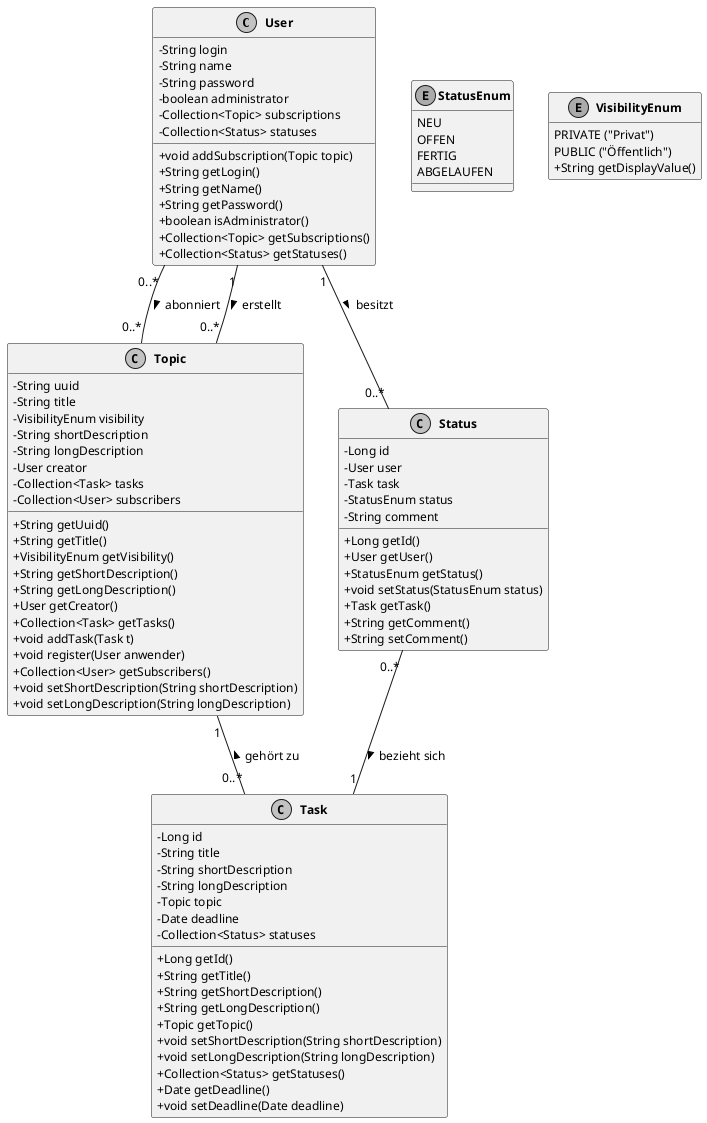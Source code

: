 @startuml

' Layout
skinparam classAttributeIconSize 0
skinparam monochrome true
skinparam shadowing false
skinparam DefaultFontName arial
skinparam DefaultFontSize 12
skinparam ClassFontStyle bold
hide empty fields

' Assoziationen
User "0..*" -- "0..*" Topic : > abonniert
User "1" -- "0..*" Topic : > erstellt
User "1" -- "0..*" Status : > besitzt
Topic "1" -- "0..*" Task : < gehört zu
Status "0..*" -- "1" Task : > bezieht sich

' Klassen
class Status [[java:edu.hm.cs.katz.swt2.agenda.persistence.Status]] {
	-Long id
	-User user
	-Task task
	-StatusEnum status
	-String comment
	+Long getId()
	+User getUser()
	+StatusEnum getStatus()
	+void setStatus(StatusEnum status)
	+Task getTask()
	+String getComment()
	+String setComment()
}

class Task [[java:edu.hm.cs.katz.swt2.agenda.persistence.Task]] {
	-Long id
	-String title
	-String shortDescription
	-String longDescription
	-Topic topic
	-Date deadline
	-Collection<Status> statuses
	+Long getId()
	+String getTitle()
	+String getShortDescription()
	+String getLongDescription()
	+Topic getTopic()
	+void setShortDescription(String shortDescription)
	+void setLongDescription(String longDescription)
	+Collection<Status> getStatuses()
	+Date getDeadline()
	+void setDeadline(Date deadline)
}

class User [[java:edu.hm.cs.katz.swt2.agenda.persistence.User]] {
	-String login
	-String name
	-String password
	-boolean administrator
	-Collection<Topic> subscriptions
	-Collection<Status> statuses
	+void addSubscription(Topic topic)
	+String getLogin()
	+String getName()
	+String getPassword()
	+boolean isAdministrator()
	+Collection<Topic> getSubscriptions()
	+Collection<Status> getStatuses()
}

class Topic [[java:edu.hm.cs.katz.swt2.agenda.persistence.Topic]] {
	-String uuid
	-String title
	-VisibilityEnum visibility
	-String shortDescription
	-String longDescription
	-User creator
	-Collection<Task> tasks
	-Collection<User> subscribers
	+String getUuid()
	+String getTitle()
	+VisibilityEnum getVisibility()
	+String getShortDescription()
	+String getLongDescription()
	+User getCreator()
	+Collection<Task> getTasks()
	+void addTask(Task t)
	+void register(User anwender)
	+Collection<User> getSubscribers()
	+void setShortDescription(String shortDescription)
	+void setLongDescription(String longDescription)
}

enum StatusEnum [[java:edu.hm.cs.katz.swt2.agenda.common.StatusEnum]] {
 	NEU
 	OFFEN
 	FERTIG
 	ABGELAUFEN
 }

enum VisibilityEnum [[java:edu.hm.cs.katz.swt2.agenda.common.VisibilityEnum]] {
    PRIVATE ("Privat")
    PUBLIC ("Öffentlich")
    +String getDisplayValue()
 }

@enduml
